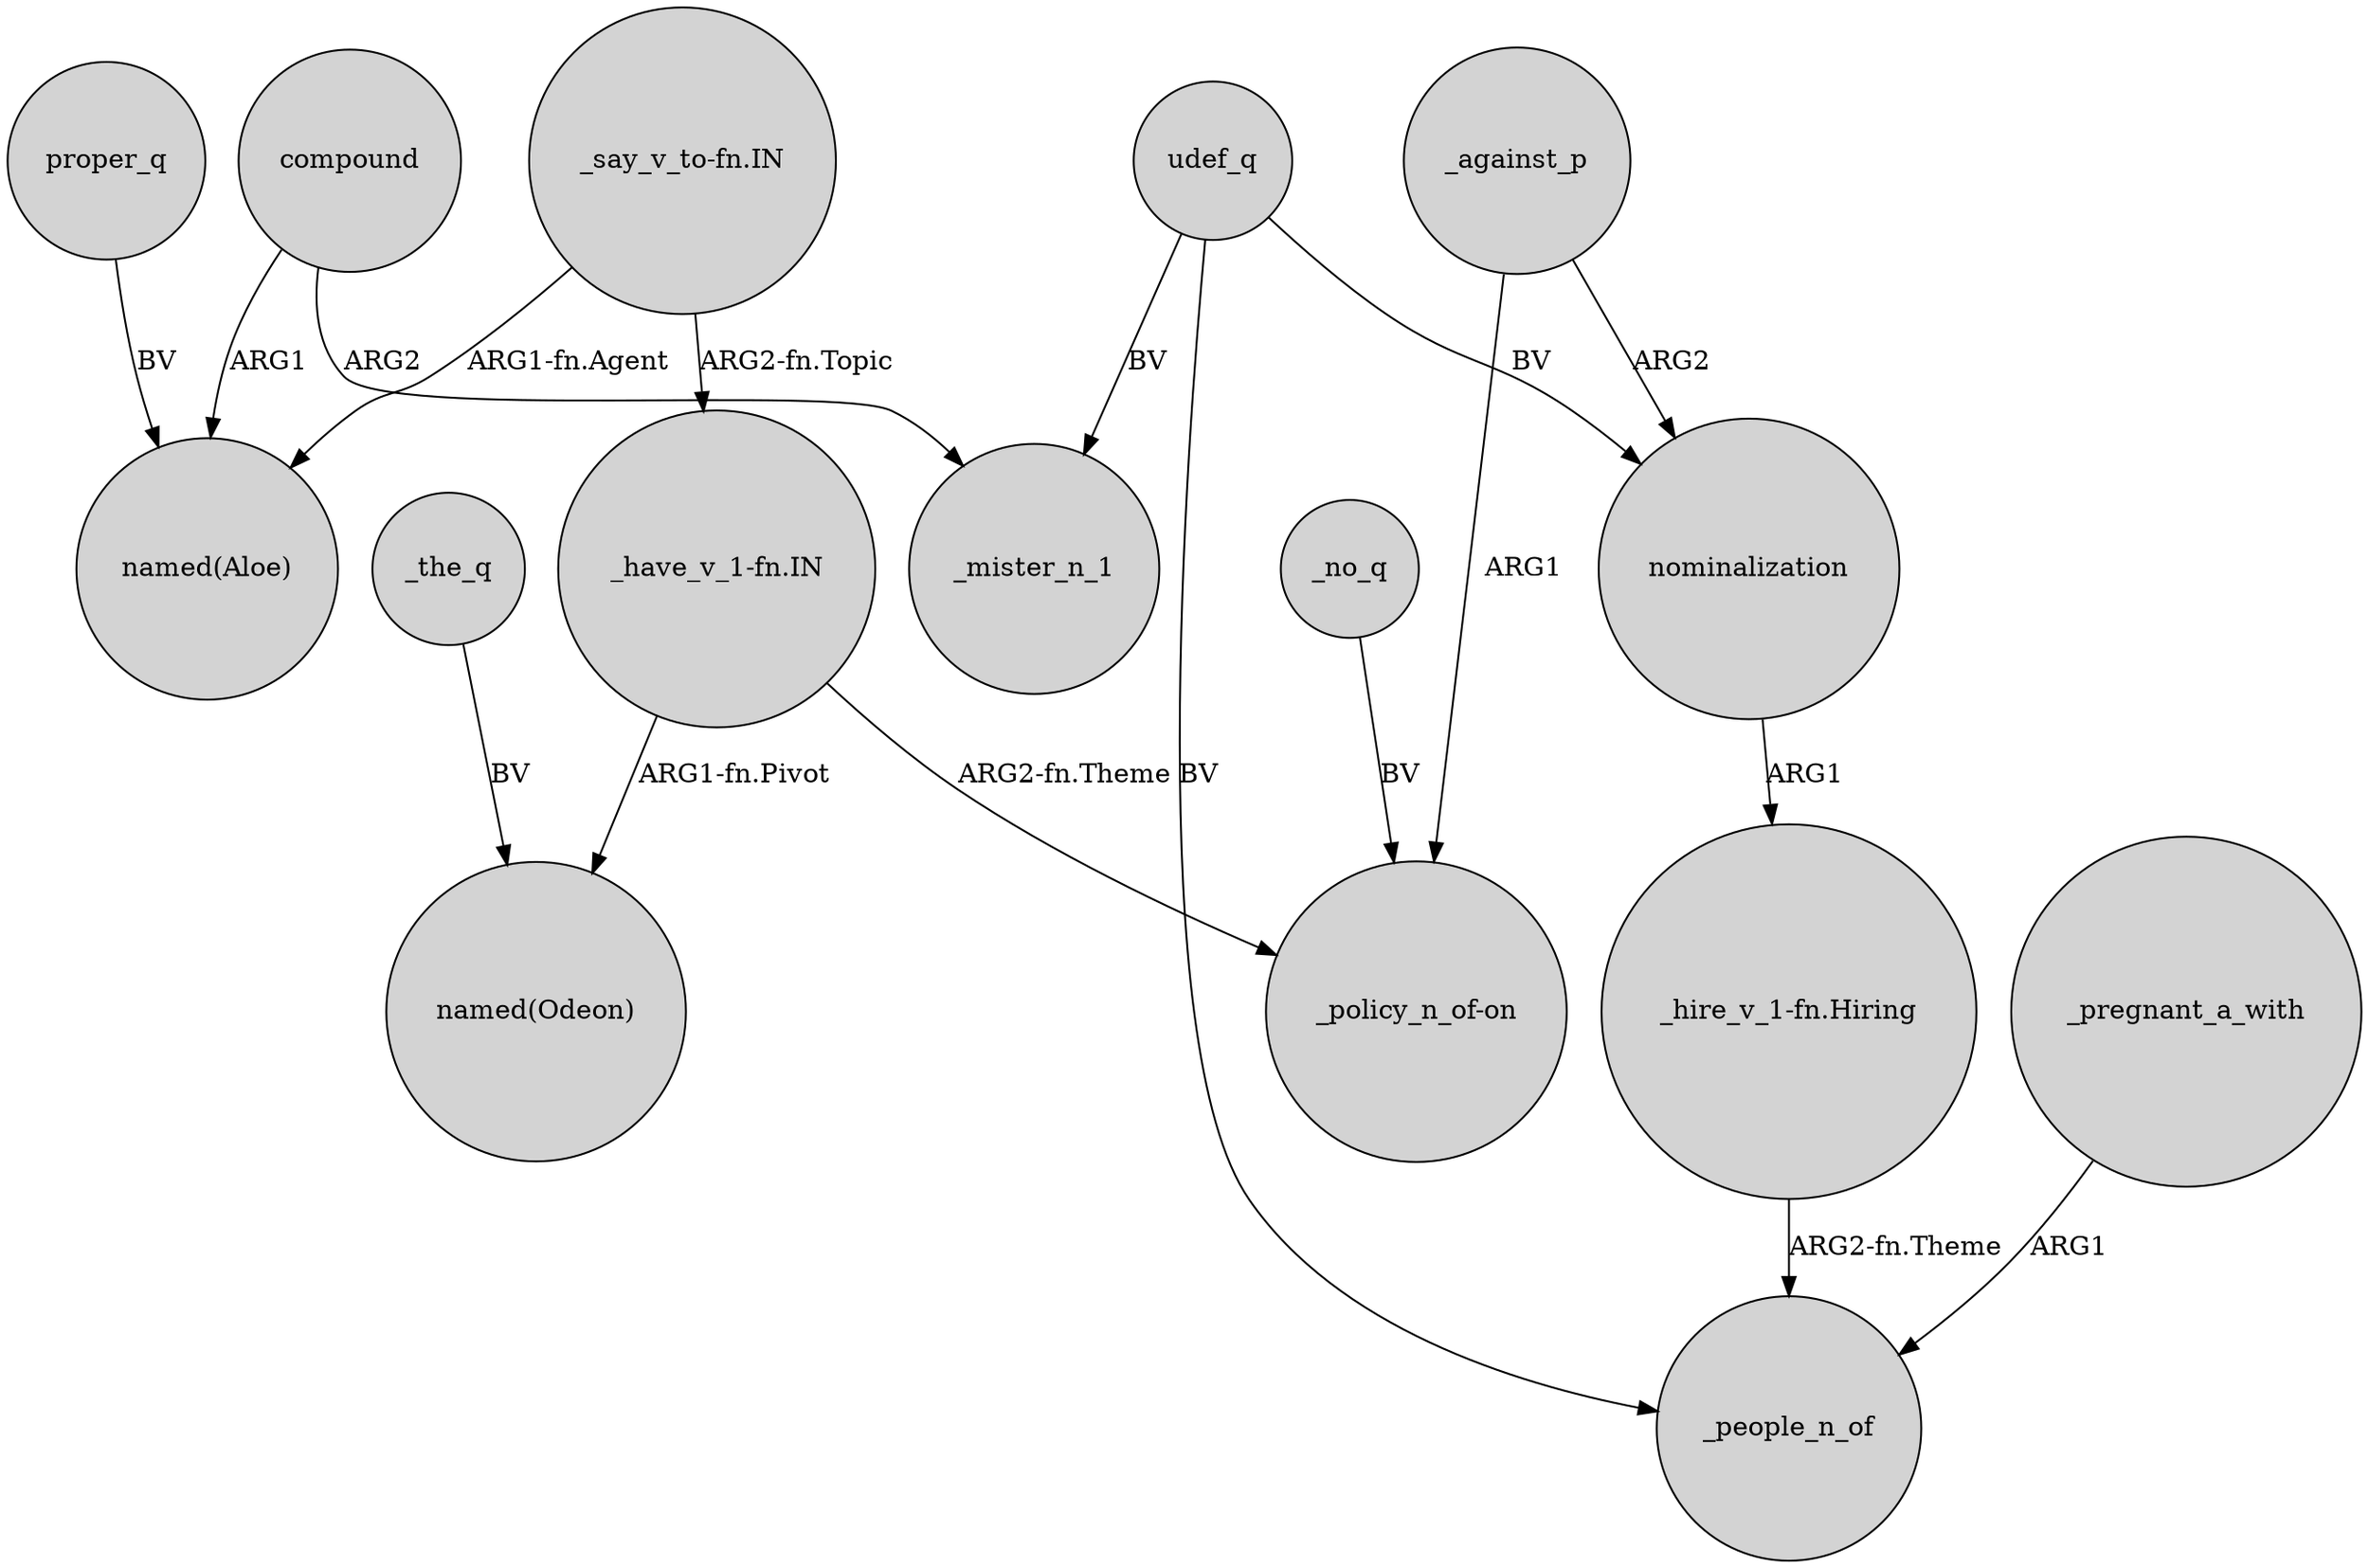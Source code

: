 digraph {
	node [shape=circle style=filled]
	udef_q -> _mister_n_1 [label=BV]
	"_say_v_to-fn.IN" -> "_have_v_1-fn.IN" [label="ARG2-fn.Topic"]
	_the_q -> "named(Odeon)" [label=BV]
	"_have_v_1-fn.IN" -> "_policy_n_of-on" [label="ARG2-fn.Theme"]
	nominalization -> "_hire_v_1-fn.Hiring" [label=ARG1]
	proper_q -> "named(Aloe)" [label=BV]
	"_hire_v_1-fn.Hiring" -> _people_n_of [label="ARG2-fn.Theme"]
	"_have_v_1-fn.IN" -> "named(Odeon)" [label="ARG1-fn.Pivot"]
	compound -> "named(Aloe)" [label=ARG1]
	"_say_v_to-fn.IN" -> "named(Aloe)" [label="ARG1-fn.Agent"]
	_against_p -> nominalization [label=ARG2]
	udef_q -> nominalization [label=BV]
	compound -> _mister_n_1 [label=ARG2]
	_against_p -> "_policy_n_of-on" [label=ARG1]
	_no_q -> "_policy_n_of-on" [label=BV]
	_pregnant_a_with -> _people_n_of [label=ARG1]
	udef_q -> _people_n_of [label=BV]
}
